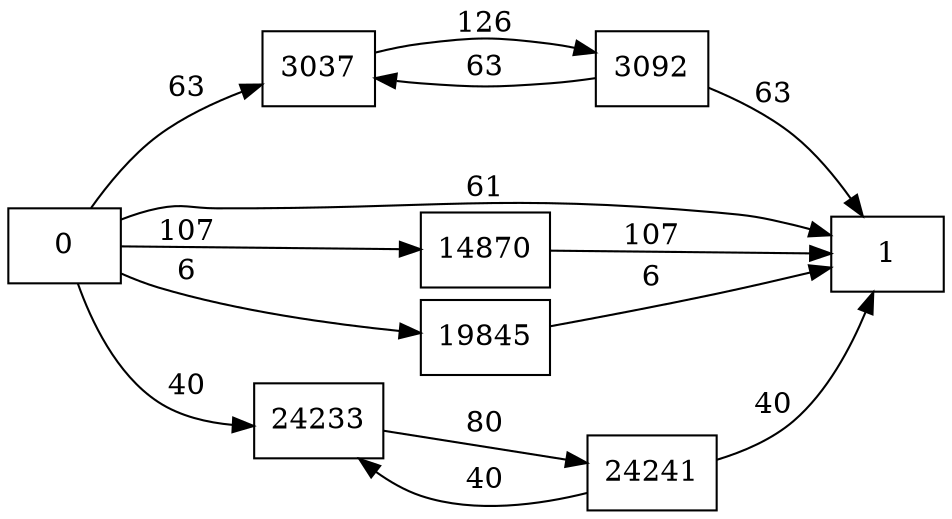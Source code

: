 digraph {
	graph [rankdir=LR]
	node [shape=rectangle]
	3037 -> 3092 [label=126]
	3092 -> 3037 [label=63]
	3092 -> 1 [label=63]
	14870 -> 1 [label=107]
	19845 -> 1 [label=6]
	24233 -> 24241 [label=80]
	24241 -> 24233 [label=40]
	24241 -> 1 [label=40]
	0 -> 3037 [label=63]
	0 -> 1 [label=61]
	0 -> 14870 [label=107]
	0 -> 19845 [label=6]
	0 -> 24233 [label=40]
}
